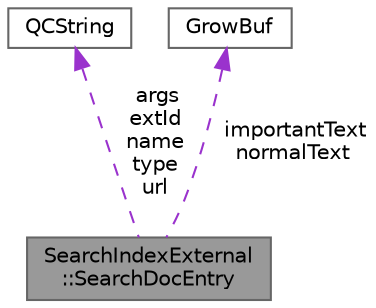 digraph "SearchIndexExternal::SearchDocEntry"
{
 // INTERACTIVE_SVG=YES
 // LATEX_PDF_SIZE
  bgcolor="transparent";
  edge [fontname=Helvetica,fontsize=10,labelfontname=Helvetica,labelfontsize=10];
  node [fontname=Helvetica,fontsize=10,shape=box,height=0.2,width=0.4];
  Node1 [label="SearchIndexExternal\l::SearchDocEntry",height=0.2,width=0.4,color="gray40", fillcolor="grey60", style="filled", fontcolor="black",tooltip=" "];
  Node2 -> Node1 [dir="back",color="darkorchid3",style="dashed",label=" args\nextId\nname\ntype\nurl" ];
  Node2 [label="QCString",height=0.2,width=0.4,color="gray40", fillcolor="white", style="filled",URL="$d9/d45/class_q_c_string.html",tooltip="This is an alternative implementation of QCString."];
  Node3 -> Node1 [dir="back",color="darkorchid3",style="dashed",label=" importantText\nnormalText" ];
  Node3 [label="GrowBuf",height=0.2,width=0.4,color="gray40", fillcolor="white", style="filled",URL="$d8/d33/class_grow_buf.html",tooltip="Class representing a string buffer optimised for growing."];
}
